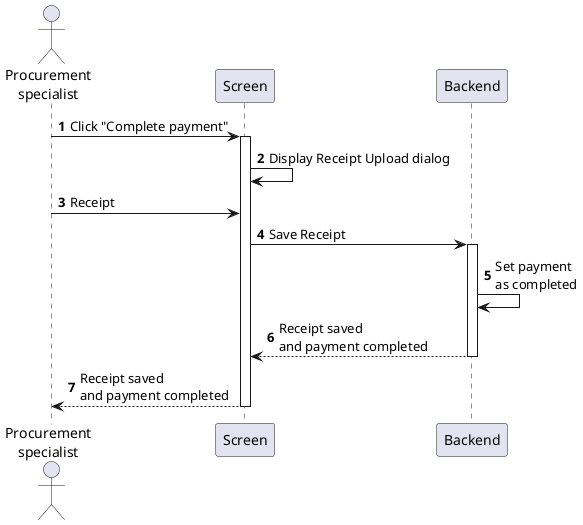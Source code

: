 @startuml purchase-order-complete-payment
autonumber

actor "Procurement\nspecialist" as a
participant Screen as f
participant Backend as b

a -> f : Click "Complete payment"
activate f
f -> f : Display Receipt Upload dialog
a -> f : Receipt
f -> b : Save Receipt
activate b
b -> b : Set payment\nas completed
return Receipt saved\nand payment completed
return Receipt saved\nand payment completed
@enduml
